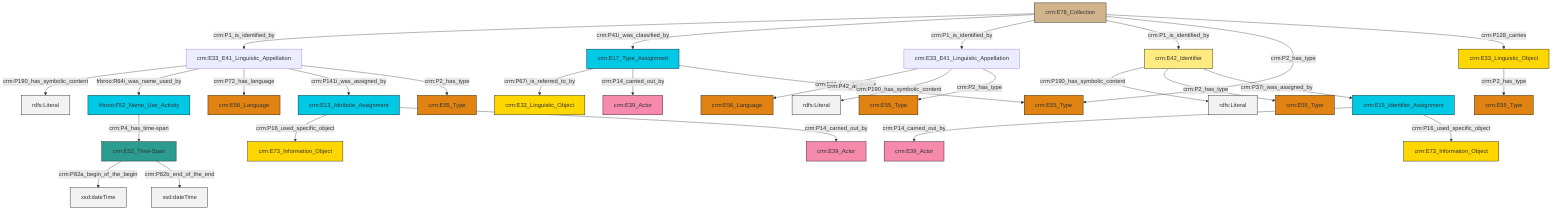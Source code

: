 graph TD
classDef Literal fill:#f2f2f2,stroke:#000000;
classDef CRM_Entity fill:#FFFFFF,stroke:#000000;
classDef Temporal_Entity fill:#00C9E6, stroke:#000000;
classDef Type fill:#E18312, stroke:#000000;
classDef Time-Span fill:#2C9C91, stroke:#000000;
classDef Appellation fill:#FFEB7F, stroke:#000000;
classDef Place fill:#008836, stroke:#000000;
classDef Persistent_Item fill:#B266B2, stroke:#000000;
classDef Conceptual_Object fill:#FFD700, stroke:#000000;
classDef Physical_Thing fill:#D2B48C, stroke:#000000;
classDef Actor fill:#f58aad, stroke:#000000;
classDef PC_Classes fill:#4ce600, stroke:#000000;
classDef Multi fill:#cccccc,stroke:#000000;

0["crm:E33_E41_Linguistic_Appellation"]:::Default -->|crm:P72_has_language| 1["crm:E56_Language"]:::Type
2["crm:E13_Attribute_Assignment"]:::Temporal_Entity -->|crm:P16_used_specific_object| 3["crm:E73_Information_Object"]:::Conceptual_Object
6["crm:E33_Linguistic_Object"]:::Conceptual_Object -->|crm:P2_has_type| 7["crm:E55_Type"]:::Type
12["crm:E52_Time-Span"]:::Time-Span -->|crm:P82a_begin_of_the_begin| 13[xsd:dateTime]:::Literal
16["crm:E33_E41_Linguistic_Appellation"]:::Default -->|crm:P190_has_symbolic_content| 17[rdfs:Literal]:::Literal
16["crm:E33_E41_Linguistic_Appellation"]:::Default -->|frbroo:R64i_was_name_used_by| 20["frbroo:F52_Name_Use_Activity"]:::Temporal_Entity
4["crm:E78_Collection"]:::Physical_Thing -->|crm:P1_is_identified_by| 16["crm:E33_E41_Linguistic_Appellation"]:::Default
10["crm:E42_Identifier"]:::Appellation -->|crm:P190_has_symbolic_content| 31[rdfs:Literal]:::Literal
16["crm:E33_E41_Linguistic_Appellation"]:::Default -->|crm:P72_has_language| 14["crm:E56_Language"]:::Type
16["crm:E33_E41_Linguistic_Appellation"]:::Default -->|crm:P141i_was_assigned_by| 2["crm:E13_Attribute_Assignment"]:::Temporal_Entity
4["crm:E78_Collection"]:::Physical_Thing -->|crm:P41i_was_classified_by| 34["crm:E17_Type_Assignment"]:::Temporal_Entity
34["crm:E17_Type_Assignment"]:::Temporal_Entity -->|crm:P67i_is_referred_to_by| 22["crm:E33_Linguistic_Object"]:::Conceptual_Object
10["crm:E42_Identifier"]:::Appellation -->|crm:P2_has_type| 35["crm:E55_Type"]:::Type
12["crm:E52_Time-Span"]:::Time-Span -->|crm:P82b_end_of_the_end| 36[xsd:dateTime]:::Literal
10["crm:E42_Identifier"]:::Appellation -->|crm:P37i_was_assigned_by| 37["crm:E15_Identifier_Assignment"]:::Temporal_Entity
4["crm:E78_Collection"]:::Physical_Thing -->|crm:P1_is_identified_by| 0["crm:E33_E41_Linguistic_Appellation"]:::Default
4["crm:E78_Collection"]:::Physical_Thing -->|crm:P1_is_identified_by| 10["crm:E42_Identifier"]:::Appellation
4["crm:E78_Collection"]:::Physical_Thing -->|crm:P2_has_type| 24["crm:E55_Type"]:::Type
34["crm:E17_Type_Assignment"]:::Temporal_Entity -->|crm:P14_carried_out_by| 26["crm:E39_Actor"]:::Actor
34["crm:E17_Type_Assignment"]:::Temporal_Entity -->|crm:P42_assigned| 24["crm:E55_Type"]:::Type
4["crm:E78_Collection"]:::Physical_Thing -->|crm:P128_carries| 6["crm:E33_Linguistic_Object"]:::Conceptual_Object
0["crm:E33_E41_Linguistic_Appellation"]:::Default -->|crm:P190_has_symbolic_content| 45[rdfs:Literal]:::Literal
37["crm:E15_Identifier_Assignment"]:::Temporal_Entity -->|crm:P14_carried_out_by| 18["crm:E39_Actor"]:::Actor
37["crm:E15_Identifier_Assignment"]:::Temporal_Entity -->|crm:P16_used_specific_object| 43["crm:E73_Information_Object"]:::Conceptual_Object
2["crm:E13_Attribute_Assignment"]:::Temporal_Entity -->|crm:P14_carried_out_by| 8["crm:E39_Actor"]:::Actor
20["frbroo:F52_Name_Use_Activity"]:::Temporal_Entity -->|crm:P4_has_time-span| 12["crm:E52_Time-Span"]:::Time-Span
16["crm:E33_E41_Linguistic_Appellation"]:::Default -->|crm:P2_has_type| 29["crm:E55_Type"]:::Type
0["crm:E33_E41_Linguistic_Appellation"]:::Default -->|crm:P2_has_type| 41["crm:E55_Type"]:::Type
